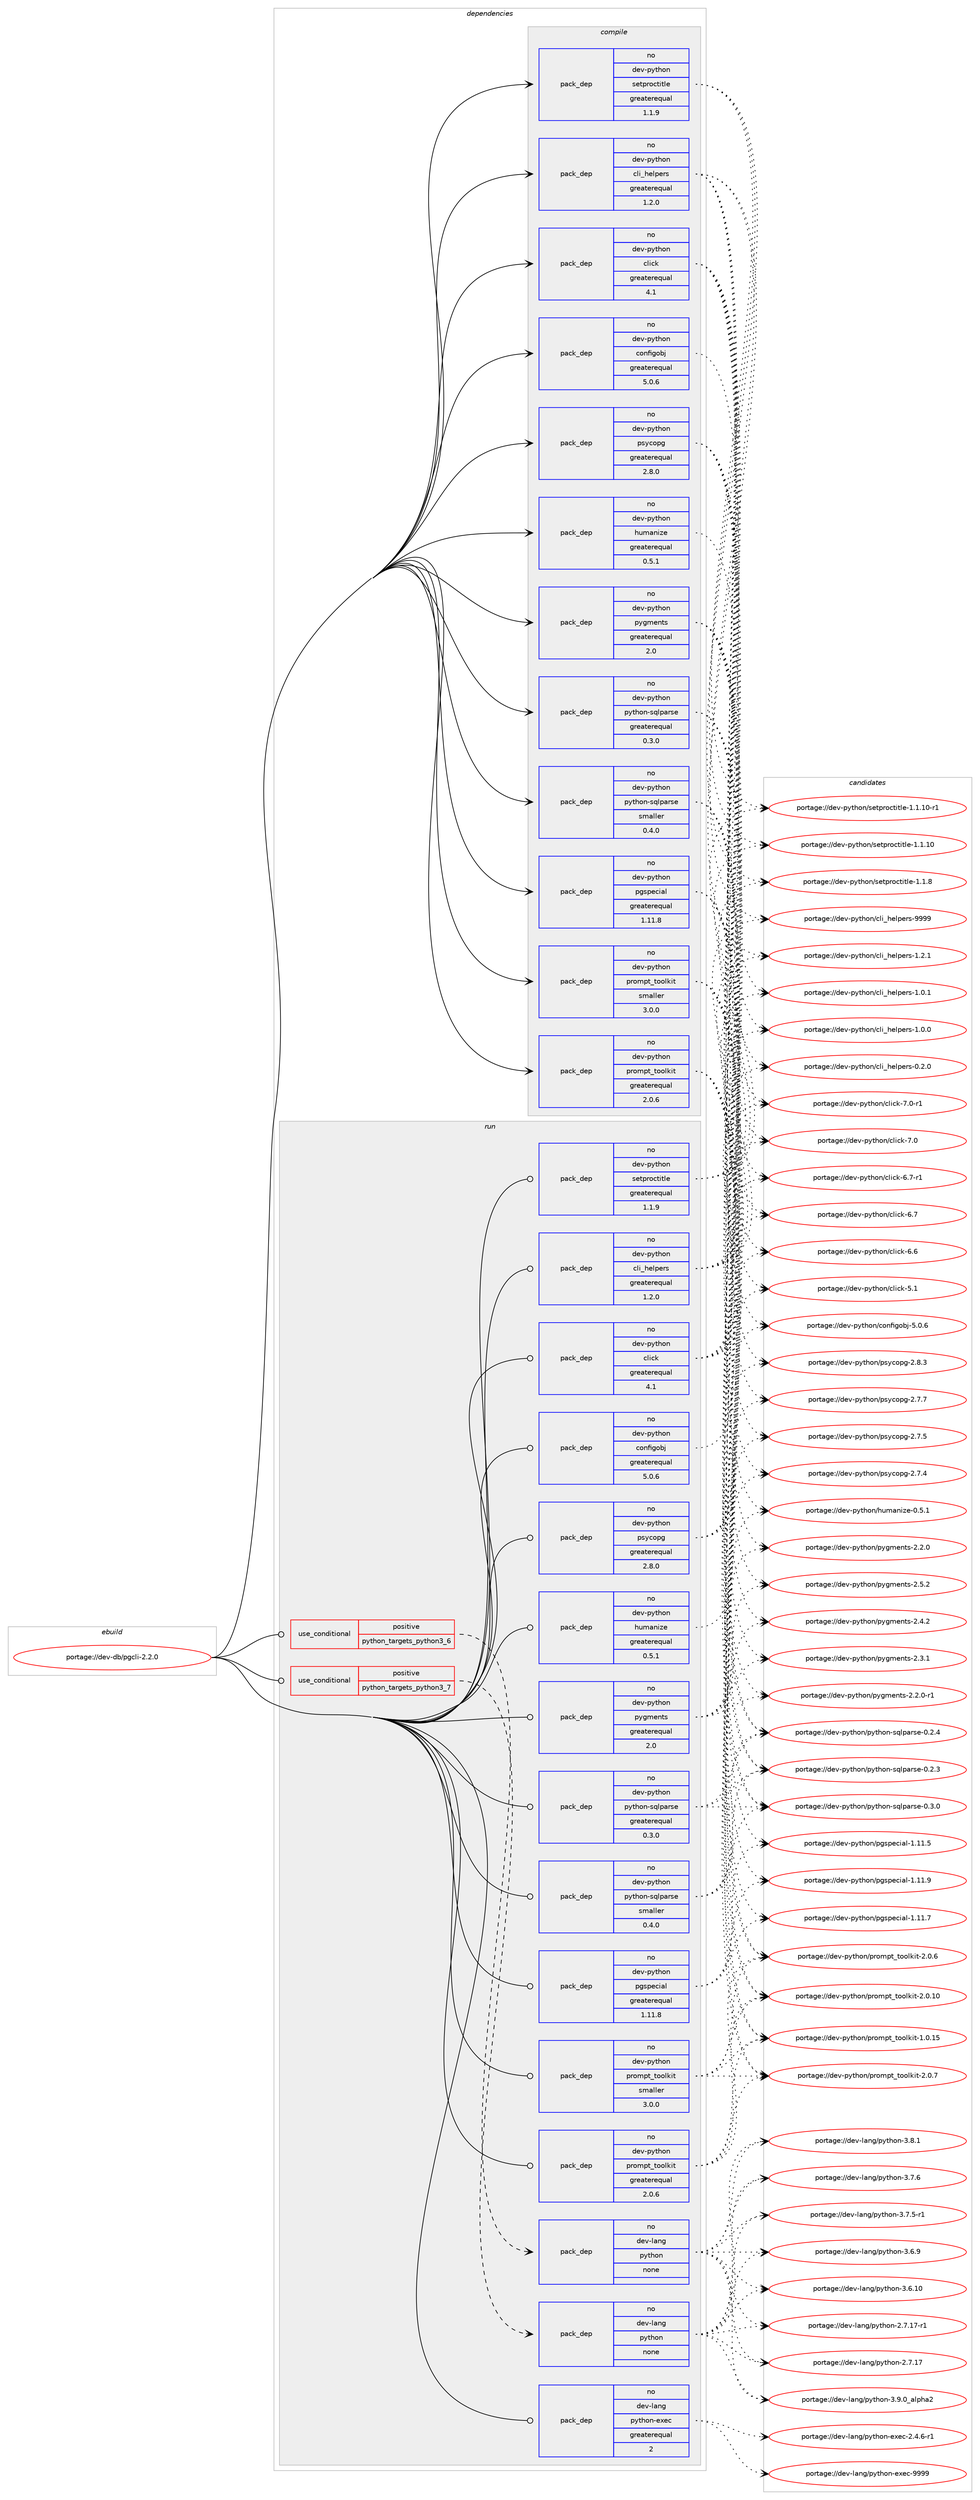 digraph prolog {

# *************
# Graph options
# *************

newrank=true;
concentrate=true;
compound=true;
graph [rankdir=LR,fontname=Helvetica,fontsize=10,ranksep=1.5];#, ranksep=2.5, nodesep=0.2];
edge  [arrowhead=vee];
node  [fontname=Helvetica,fontsize=10];

# **********
# The ebuild
# **********

subgraph cluster_leftcol {
color=gray;
label=<<i>ebuild</i>>;
id [label="portage://dev-db/pgcli-2.2.0", color=red, width=4, href="../dev-db/pgcli-2.2.0.svg"];
}

# ****************
# The dependencies
# ****************

subgraph cluster_midcol {
color=gray;
label=<<i>dependencies</i>>;
subgraph cluster_compile {
fillcolor="#eeeeee";
style=filled;
label=<<i>compile</i>>;
subgraph pack435878 {
dependency580659 [label=<<TABLE BORDER="0" CELLBORDER="1" CELLSPACING="0" CELLPADDING="4" WIDTH="220"><TR><TD ROWSPAN="6" CELLPADDING="30">pack_dep</TD></TR><TR><TD WIDTH="110">no</TD></TR><TR><TD>dev-python</TD></TR><TR><TD>cli_helpers</TD></TR><TR><TD>greaterequal</TD></TR><TR><TD>1.2.0</TD></TR></TABLE>>, shape=none, color=blue];
}
id:e -> dependency580659:w [weight=20,style="solid",arrowhead="vee"];
subgraph pack435879 {
dependency580660 [label=<<TABLE BORDER="0" CELLBORDER="1" CELLSPACING="0" CELLPADDING="4" WIDTH="220"><TR><TD ROWSPAN="6" CELLPADDING="30">pack_dep</TD></TR><TR><TD WIDTH="110">no</TD></TR><TR><TD>dev-python</TD></TR><TR><TD>click</TD></TR><TR><TD>greaterequal</TD></TR><TR><TD>4.1</TD></TR></TABLE>>, shape=none, color=blue];
}
id:e -> dependency580660:w [weight=20,style="solid",arrowhead="vee"];
subgraph pack435880 {
dependency580661 [label=<<TABLE BORDER="0" CELLBORDER="1" CELLSPACING="0" CELLPADDING="4" WIDTH="220"><TR><TD ROWSPAN="6" CELLPADDING="30">pack_dep</TD></TR><TR><TD WIDTH="110">no</TD></TR><TR><TD>dev-python</TD></TR><TR><TD>configobj</TD></TR><TR><TD>greaterequal</TD></TR><TR><TD>5.0.6</TD></TR></TABLE>>, shape=none, color=blue];
}
id:e -> dependency580661:w [weight=20,style="solid",arrowhead="vee"];
subgraph pack435881 {
dependency580662 [label=<<TABLE BORDER="0" CELLBORDER="1" CELLSPACING="0" CELLPADDING="4" WIDTH="220"><TR><TD ROWSPAN="6" CELLPADDING="30">pack_dep</TD></TR><TR><TD WIDTH="110">no</TD></TR><TR><TD>dev-python</TD></TR><TR><TD>humanize</TD></TR><TR><TD>greaterequal</TD></TR><TR><TD>0.5.1</TD></TR></TABLE>>, shape=none, color=blue];
}
id:e -> dependency580662:w [weight=20,style="solid",arrowhead="vee"];
subgraph pack435882 {
dependency580663 [label=<<TABLE BORDER="0" CELLBORDER="1" CELLSPACING="0" CELLPADDING="4" WIDTH="220"><TR><TD ROWSPAN="6" CELLPADDING="30">pack_dep</TD></TR><TR><TD WIDTH="110">no</TD></TR><TR><TD>dev-python</TD></TR><TR><TD>pgspecial</TD></TR><TR><TD>greaterequal</TD></TR><TR><TD>1.11.8</TD></TR></TABLE>>, shape=none, color=blue];
}
id:e -> dependency580663:w [weight=20,style="solid",arrowhead="vee"];
subgraph pack435883 {
dependency580664 [label=<<TABLE BORDER="0" CELLBORDER="1" CELLSPACING="0" CELLPADDING="4" WIDTH="220"><TR><TD ROWSPAN="6" CELLPADDING="30">pack_dep</TD></TR><TR><TD WIDTH="110">no</TD></TR><TR><TD>dev-python</TD></TR><TR><TD>prompt_toolkit</TD></TR><TR><TD>greaterequal</TD></TR><TR><TD>2.0.6</TD></TR></TABLE>>, shape=none, color=blue];
}
id:e -> dependency580664:w [weight=20,style="solid",arrowhead="vee"];
subgraph pack435884 {
dependency580665 [label=<<TABLE BORDER="0" CELLBORDER="1" CELLSPACING="0" CELLPADDING="4" WIDTH="220"><TR><TD ROWSPAN="6" CELLPADDING="30">pack_dep</TD></TR><TR><TD WIDTH="110">no</TD></TR><TR><TD>dev-python</TD></TR><TR><TD>prompt_toolkit</TD></TR><TR><TD>smaller</TD></TR><TR><TD>3.0.0</TD></TR></TABLE>>, shape=none, color=blue];
}
id:e -> dependency580665:w [weight=20,style="solid",arrowhead="vee"];
subgraph pack435885 {
dependency580666 [label=<<TABLE BORDER="0" CELLBORDER="1" CELLSPACING="0" CELLPADDING="4" WIDTH="220"><TR><TD ROWSPAN="6" CELLPADDING="30">pack_dep</TD></TR><TR><TD WIDTH="110">no</TD></TR><TR><TD>dev-python</TD></TR><TR><TD>psycopg</TD></TR><TR><TD>greaterequal</TD></TR><TR><TD>2.8.0</TD></TR></TABLE>>, shape=none, color=blue];
}
id:e -> dependency580666:w [weight=20,style="solid",arrowhead="vee"];
subgraph pack435886 {
dependency580667 [label=<<TABLE BORDER="0" CELLBORDER="1" CELLSPACING="0" CELLPADDING="4" WIDTH="220"><TR><TD ROWSPAN="6" CELLPADDING="30">pack_dep</TD></TR><TR><TD WIDTH="110">no</TD></TR><TR><TD>dev-python</TD></TR><TR><TD>pygments</TD></TR><TR><TD>greaterequal</TD></TR><TR><TD>2.0</TD></TR></TABLE>>, shape=none, color=blue];
}
id:e -> dependency580667:w [weight=20,style="solid",arrowhead="vee"];
subgraph pack435887 {
dependency580668 [label=<<TABLE BORDER="0" CELLBORDER="1" CELLSPACING="0" CELLPADDING="4" WIDTH="220"><TR><TD ROWSPAN="6" CELLPADDING="30">pack_dep</TD></TR><TR><TD WIDTH="110">no</TD></TR><TR><TD>dev-python</TD></TR><TR><TD>python-sqlparse</TD></TR><TR><TD>greaterequal</TD></TR><TR><TD>0.3.0</TD></TR></TABLE>>, shape=none, color=blue];
}
id:e -> dependency580668:w [weight=20,style="solid",arrowhead="vee"];
subgraph pack435888 {
dependency580669 [label=<<TABLE BORDER="0" CELLBORDER="1" CELLSPACING="0" CELLPADDING="4" WIDTH="220"><TR><TD ROWSPAN="6" CELLPADDING="30">pack_dep</TD></TR><TR><TD WIDTH="110">no</TD></TR><TR><TD>dev-python</TD></TR><TR><TD>python-sqlparse</TD></TR><TR><TD>smaller</TD></TR><TR><TD>0.4.0</TD></TR></TABLE>>, shape=none, color=blue];
}
id:e -> dependency580669:w [weight=20,style="solid",arrowhead="vee"];
subgraph pack435889 {
dependency580670 [label=<<TABLE BORDER="0" CELLBORDER="1" CELLSPACING="0" CELLPADDING="4" WIDTH="220"><TR><TD ROWSPAN="6" CELLPADDING="30">pack_dep</TD></TR><TR><TD WIDTH="110">no</TD></TR><TR><TD>dev-python</TD></TR><TR><TD>setproctitle</TD></TR><TR><TD>greaterequal</TD></TR><TR><TD>1.1.9</TD></TR></TABLE>>, shape=none, color=blue];
}
id:e -> dependency580670:w [weight=20,style="solid",arrowhead="vee"];
}
subgraph cluster_compileandrun {
fillcolor="#eeeeee";
style=filled;
label=<<i>compile and run</i>>;
}
subgraph cluster_run {
fillcolor="#eeeeee";
style=filled;
label=<<i>run</i>>;
subgraph cond137568 {
dependency580671 [label=<<TABLE BORDER="0" CELLBORDER="1" CELLSPACING="0" CELLPADDING="4"><TR><TD ROWSPAN="3" CELLPADDING="10">use_conditional</TD></TR><TR><TD>positive</TD></TR><TR><TD>python_targets_python3_6</TD></TR></TABLE>>, shape=none, color=red];
subgraph pack435890 {
dependency580672 [label=<<TABLE BORDER="0" CELLBORDER="1" CELLSPACING="0" CELLPADDING="4" WIDTH="220"><TR><TD ROWSPAN="6" CELLPADDING="30">pack_dep</TD></TR><TR><TD WIDTH="110">no</TD></TR><TR><TD>dev-lang</TD></TR><TR><TD>python</TD></TR><TR><TD>none</TD></TR><TR><TD></TD></TR></TABLE>>, shape=none, color=blue];
}
dependency580671:e -> dependency580672:w [weight=20,style="dashed",arrowhead="vee"];
}
id:e -> dependency580671:w [weight=20,style="solid",arrowhead="odot"];
subgraph cond137569 {
dependency580673 [label=<<TABLE BORDER="0" CELLBORDER="1" CELLSPACING="0" CELLPADDING="4"><TR><TD ROWSPAN="3" CELLPADDING="10">use_conditional</TD></TR><TR><TD>positive</TD></TR><TR><TD>python_targets_python3_7</TD></TR></TABLE>>, shape=none, color=red];
subgraph pack435891 {
dependency580674 [label=<<TABLE BORDER="0" CELLBORDER="1" CELLSPACING="0" CELLPADDING="4" WIDTH="220"><TR><TD ROWSPAN="6" CELLPADDING="30">pack_dep</TD></TR><TR><TD WIDTH="110">no</TD></TR><TR><TD>dev-lang</TD></TR><TR><TD>python</TD></TR><TR><TD>none</TD></TR><TR><TD></TD></TR></TABLE>>, shape=none, color=blue];
}
dependency580673:e -> dependency580674:w [weight=20,style="dashed",arrowhead="vee"];
}
id:e -> dependency580673:w [weight=20,style="solid",arrowhead="odot"];
subgraph pack435892 {
dependency580675 [label=<<TABLE BORDER="0" CELLBORDER="1" CELLSPACING="0" CELLPADDING="4" WIDTH="220"><TR><TD ROWSPAN="6" CELLPADDING="30">pack_dep</TD></TR><TR><TD WIDTH="110">no</TD></TR><TR><TD>dev-lang</TD></TR><TR><TD>python-exec</TD></TR><TR><TD>greaterequal</TD></TR><TR><TD>2</TD></TR></TABLE>>, shape=none, color=blue];
}
id:e -> dependency580675:w [weight=20,style="solid",arrowhead="odot"];
subgraph pack435893 {
dependency580676 [label=<<TABLE BORDER="0" CELLBORDER="1" CELLSPACING="0" CELLPADDING="4" WIDTH="220"><TR><TD ROWSPAN="6" CELLPADDING="30">pack_dep</TD></TR><TR><TD WIDTH="110">no</TD></TR><TR><TD>dev-python</TD></TR><TR><TD>cli_helpers</TD></TR><TR><TD>greaterequal</TD></TR><TR><TD>1.2.0</TD></TR></TABLE>>, shape=none, color=blue];
}
id:e -> dependency580676:w [weight=20,style="solid",arrowhead="odot"];
subgraph pack435894 {
dependency580677 [label=<<TABLE BORDER="0" CELLBORDER="1" CELLSPACING="0" CELLPADDING="4" WIDTH="220"><TR><TD ROWSPAN="6" CELLPADDING="30">pack_dep</TD></TR><TR><TD WIDTH="110">no</TD></TR><TR><TD>dev-python</TD></TR><TR><TD>click</TD></TR><TR><TD>greaterequal</TD></TR><TR><TD>4.1</TD></TR></TABLE>>, shape=none, color=blue];
}
id:e -> dependency580677:w [weight=20,style="solid",arrowhead="odot"];
subgraph pack435895 {
dependency580678 [label=<<TABLE BORDER="0" CELLBORDER="1" CELLSPACING="0" CELLPADDING="4" WIDTH="220"><TR><TD ROWSPAN="6" CELLPADDING="30">pack_dep</TD></TR><TR><TD WIDTH="110">no</TD></TR><TR><TD>dev-python</TD></TR><TR><TD>configobj</TD></TR><TR><TD>greaterequal</TD></TR><TR><TD>5.0.6</TD></TR></TABLE>>, shape=none, color=blue];
}
id:e -> dependency580678:w [weight=20,style="solid",arrowhead="odot"];
subgraph pack435896 {
dependency580679 [label=<<TABLE BORDER="0" CELLBORDER="1" CELLSPACING="0" CELLPADDING="4" WIDTH="220"><TR><TD ROWSPAN="6" CELLPADDING="30">pack_dep</TD></TR><TR><TD WIDTH="110">no</TD></TR><TR><TD>dev-python</TD></TR><TR><TD>humanize</TD></TR><TR><TD>greaterequal</TD></TR><TR><TD>0.5.1</TD></TR></TABLE>>, shape=none, color=blue];
}
id:e -> dependency580679:w [weight=20,style="solid",arrowhead="odot"];
subgraph pack435897 {
dependency580680 [label=<<TABLE BORDER="0" CELLBORDER="1" CELLSPACING="0" CELLPADDING="4" WIDTH="220"><TR><TD ROWSPAN="6" CELLPADDING="30">pack_dep</TD></TR><TR><TD WIDTH="110">no</TD></TR><TR><TD>dev-python</TD></TR><TR><TD>pgspecial</TD></TR><TR><TD>greaterequal</TD></TR><TR><TD>1.11.8</TD></TR></TABLE>>, shape=none, color=blue];
}
id:e -> dependency580680:w [weight=20,style="solid",arrowhead="odot"];
subgraph pack435898 {
dependency580681 [label=<<TABLE BORDER="0" CELLBORDER="1" CELLSPACING="0" CELLPADDING="4" WIDTH="220"><TR><TD ROWSPAN="6" CELLPADDING="30">pack_dep</TD></TR><TR><TD WIDTH="110">no</TD></TR><TR><TD>dev-python</TD></TR><TR><TD>prompt_toolkit</TD></TR><TR><TD>greaterequal</TD></TR><TR><TD>2.0.6</TD></TR></TABLE>>, shape=none, color=blue];
}
id:e -> dependency580681:w [weight=20,style="solid",arrowhead="odot"];
subgraph pack435899 {
dependency580682 [label=<<TABLE BORDER="0" CELLBORDER="1" CELLSPACING="0" CELLPADDING="4" WIDTH="220"><TR><TD ROWSPAN="6" CELLPADDING="30">pack_dep</TD></TR><TR><TD WIDTH="110">no</TD></TR><TR><TD>dev-python</TD></TR><TR><TD>prompt_toolkit</TD></TR><TR><TD>smaller</TD></TR><TR><TD>3.0.0</TD></TR></TABLE>>, shape=none, color=blue];
}
id:e -> dependency580682:w [weight=20,style="solid",arrowhead="odot"];
subgraph pack435900 {
dependency580683 [label=<<TABLE BORDER="0" CELLBORDER="1" CELLSPACING="0" CELLPADDING="4" WIDTH="220"><TR><TD ROWSPAN="6" CELLPADDING="30">pack_dep</TD></TR><TR><TD WIDTH="110">no</TD></TR><TR><TD>dev-python</TD></TR><TR><TD>psycopg</TD></TR><TR><TD>greaterequal</TD></TR><TR><TD>2.8.0</TD></TR></TABLE>>, shape=none, color=blue];
}
id:e -> dependency580683:w [weight=20,style="solid",arrowhead="odot"];
subgraph pack435901 {
dependency580684 [label=<<TABLE BORDER="0" CELLBORDER="1" CELLSPACING="0" CELLPADDING="4" WIDTH="220"><TR><TD ROWSPAN="6" CELLPADDING="30">pack_dep</TD></TR><TR><TD WIDTH="110">no</TD></TR><TR><TD>dev-python</TD></TR><TR><TD>pygments</TD></TR><TR><TD>greaterequal</TD></TR><TR><TD>2.0</TD></TR></TABLE>>, shape=none, color=blue];
}
id:e -> dependency580684:w [weight=20,style="solid",arrowhead="odot"];
subgraph pack435902 {
dependency580685 [label=<<TABLE BORDER="0" CELLBORDER="1" CELLSPACING="0" CELLPADDING="4" WIDTH="220"><TR><TD ROWSPAN="6" CELLPADDING="30">pack_dep</TD></TR><TR><TD WIDTH="110">no</TD></TR><TR><TD>dev-python</TD></TR><TR><TD>python-sqlparse</TD></TR><TR><TD>greaterequal</TD></TR><TR><TD>0.3.0</TD></TR></TABLE>>, shape=none, color=blue];
}
id:e -> dependency580685:w [weight=20,style="solid",arrowhead="odot"];
subgraph pack435903 {
dependency580686 [label=<<TABLE BORDER="0" CELLBORDER="1" CELLSPACING="0" CELLPADDING="4" WIDTH="220"><TR><TD ROWSPAN="6" CELLPADDING="30">pack_dep</TD></TR><TR><TD WIDTH="110">no</TD></TR><TR><TD>dev-python</TD></TR><TR><TD>python-sqlparse</TD></TR><TR><TD>smaller</TD></TR><TR><TD>0.4.0</TD></TR></TABLE>>, shape=none, color=blue];
}
id:e -> dependency580686:w [weight=20,style="solid",arrowhead="odot"];
subgraph pack435904 {
dependency580687 [label=<<TABLE BORDER="0" CELLBORDER="1" CELLSPACING="0" CELLPADDING="4" WIDTH="220"><TR><TD ROWSPAN="6" CELLPADDING="30">pack_dep</TD></TR><TR><TD WIDTH="110">no</TD></TR><TR><TD>dev-python</TD></TR><TR><TD>setproctitle</TD></TR><TR><TD>greaterequal</TD></TR><TR><TD>1.1.9</TD></TR></TABLE>>, shape=none, color=blue];
}
id:e -> dependency580687:w [weight=20,style="solid",arrowhead="odot"];
}
}

# **************
# The candidates
# **************

subgraph cluster_choices {
rank=same;
color=gray;
label=<<i>candidates</i>>;

subgraph choice435878 {
color=black;
nodesep=1;
choice100101118451121211161041111104799108105951041011081121011141154557575757 [label="portage://dev-python/cli_helpers-9999", color=red, width=4,href="../dev-python/cli_helpers-9999.svg"];
choice10010111845112121116104111110479910810595104101108112101114115454946504649 [label="portage://dev-python/cli_helpers-1.2.1", color=red, width=4,href="../dev-python/cli_helpers-1.2.1.svg"];
choice10010111845112121116104111110479910810595104101108112101114115454946484649 [label="portage://dev-python/cli_helpers-1.0.1", color=red, width=4,href="../dev-python/cli_helpers-1.0.1.svg"];
choice10010111845112121116104111110479910810595104101108112101114115454946484648 [label="portage://dev-python/cli_helpers-1.0.0", color=red, width=4,href="../dev-python/cli_helpers-1.0.0.svg"];
choice10010111845112121116104111110479910810595104101108112101114115454846504648 [label="portage://dev-python/cli_helpers-0.2.0", color=red, width=4,href="../dev-python/cli_helpers-0.2.0.svg"];
dependency580659:e -> choice100101118451121211161041111104799108105951041011081121011141154557575757:w [style=dotted,weight="100"];
dependency580659:e -> choice10010111845112121116104111110479910810595104101108112101114115454946504649:w [style=dotted,weight="100"];
dependency580659:e -> choice10010111845112121116104111110479910810595104101108112101114115454946484649:w [style=dotted,weight="100"];
dependency580659:e -> choice10010111845112121116104111110479910810595104101108112101114115454946484648:w [style=dotted,weight="100"];
dependency580659:e -> choice10010111845112121116104111110479910810595104101108112101114115454846504648:w [style=dotted,weight="100"];
}
subgraph choice435879 {
color=black;
nodesep=1;
choice10010111845112121116104111110479910810599107455546484511449 [label="portage://dev-python/click-7.0-r1", color=red, width=4,href="../dev-python/click-7.0-r1.svg"];
choice1001011184511212111610411111047991081059910745554648 [label="portage://dev-python/click-7.0", color=red, width=4,href="../dev-python/click-7.0.svg"];
choice10010111845112121116104111110479910810599107455446554511449 [label="portage://dev-python/click-6.7-r1", color=red, width=4,href="../dev-python/click-6.7-r1.svg"];
choice1001011184511212111610411111047991081059910745544655 [label="portage://dev-python/click-6.7", color=red, width=4,href="../dev-python/click-6.7.svg"];
choice1001011184511212111610411111047991081059910745544654 [label="portage://dev-python/click-6.6", color=red, width=4,href="../dev-python/click-6.6.svg"];
choice1001011184511212111610411111047991081059910745534649 [label="portage://dev-python/click-5.1", color=red, width=4,href="../dev-python/click-5.1.svg"];
dependency580660:e -> choice10010111845112121116104111110479910810599107455546484511449:w [style=dotted,weight="100"];
dependency580660:e -> choice1001011184511212111610411111047991081059910745554648:w [style=dotted,weight="100"];
dependency580660:e -> choice10010111845112121116104111110479910810599107455446554511449:w [style=dotted,weight="100"];
dependency580660:e -> choice1001011184511212111610411111047991081059910745544655:w [style=dotted,weight="100"];
dependency580660:e -> choice1001011184511212111610411111047991081059910745544654:w [style=dotted,weight="100"];
dependency580660:e -> choice1001011184511212111610411111047991081059910745534649:w [style=dotted,weight="100"];
}
subgraph choice435880 {
color=black;
nodesep=1;
choice10010111845112121116104111110479911111010210510311198106455346484654 [label="portage://dev-python/configobj-5.0.6", color=red, width=4,href="../dev-python/configobj-5.0.6.svg"];
dependency580661:e -> choice10010111845112121116104111110479911111010210510311198106455346484654:w [style=dotted,weight="100"];
}
subgraph choice435881 {
color=black;
nodesep=1;
choice100101118451121211161041111104710411710997110105122101454846534649 [label="portage://dev-python/humanize-0.5.1", color=red, width=4,href="../dev-python/humanize-0.5.1.svg"];
dependency580662:e -> choice100101118451121211161041111104710411710997110105122101454846534649:w [style=dotted,weight="100"];
}
subgraph choice435882 {
color=black;
nodesep=1;
choice1001011184511212111610411111047112103115112101991059710845494649494657 [label="portage://dev-python/pgspecial-1.11.9", color=red, width=4,href="../dev-python/pgspecial-1.11.9.svg"];
choice1001011184511212111610411111047112103115112101991059710845494649494655 [label="portage://dev-python/pgspecial-1.11.7", color=red, width=4,href="../dev-python/pgspecial-1.11.7.svg"];
choice1001011184511212111610411111047112103115112101991059710845494649494653 [label="portage://dev-python/pgspecial-1.11.5", color=red, width=4,href="../dev-python/pgspecial-1.11.5.svg"];
dependency580663:e -> choice1001011184511212111610411111047112103115112101991059710845494649494657:w [style=dotted,weight="100"];
dependency580663:e -> choice1001011184511212111610411111047112103115112101991059710845494649494655:w [style=dotted,weight="100"];
dependency580663:e -> choice1001011184511212111610411111047112103115112101991059710845494649494653:w [style=dotted,weight="100"];
}
subgraph choice435883 {
color=black;
nodesep=1;
choice100101118451121211161041111104711211411110911211695116111111108107105116455046484655 [label="portage://dev-python/prompt_toolkit-2.0.7", color=red, width=4,href="../dev-python/prompt_toolkit-2.0.7.svg"];
choice100101118451121211161041111104711211411110911211695116111111108107105116455046484654 [label="portage://dev-python/prompt_toolkit-2.0.6", color=red, width=4,href="../dev-python/prompt_toolkit-2.0.6.svg"];
choice10010111845112121116104111110471121141111091121169511611111110810710511645504648464948 [label="portage://dev-python/prompt_toolkit-2.0.10", color=red, width=4,href="../dev-python/prompt_toolkit-2.0.10.svg"];
choice10010111845112121116104111110471121141111091121169511611111110810710511645494648464953 [label="portage://dev-python/prompt_toolkit-1.0.15", color=red, width=4,href="../dev-python/prompt_toolkit-1.0.15.svg"];
dependency580664:e -> choice100101118451121211161041111104711211411110911211695116111111108107105116455046484655:w [style=dotted,weight="100"];
dependency580664:e -> choice100101118451121211161041111104711211411110911211695116111111108107105116455046484654:w [style=dotted,weight="100"];
dependency580664:e -> choice10010111845112121116104111110471121141111091121169511611111110810710511645504648464948:w [style=dotted,weight="100"];
dependency580664:e -> choice10010111845112121116104111110471121141111091121169511611111110810710511645494648464953:w [style=dotted,weight="100"];
}
subgraph choice435884 {
color=black;
nodesep=1;
choice100101118451121211161041111104711211411110911211695116111111108107105116455046484655 [label="portage://dev-python/prompt_toolkit-2.0.7", color=red, width=4,href="../dev-python/prompt_toolkit-2.0.7.svg"];
choice100101118451121211161041111104711211411110911211695116111111108107105116455046484654 [label="portage://dev-python/prompt_toolkit-2.0.6", color=red, width=4,href="../dev-python/prompt_toolkit-2.0.6.svg"];
choice10010111845112121116104111110471121141111091121169511611111110810710511645504648464948 [label="portage://dev-python/prompt_toolkit-2.0.10", color=red, width=4,href="../dev-python/prompt_toolkit-2.0.10.svg"];
choice10010111845112121116104111110471121141111091121169511611111110810710511645494648464953 [label="portage://dev-python/prompt_toolkit-1.0.15", color=red, width=4,href="../dev-python/prompt_toolkit-1.0.15.svg"];
dependency580665:e -> choice100101118451121211161041111104711211411110911211695116111111108107105116455046484655:w [style=dotted,weight="100"];
dependency580665:e -> choice100101118451121211161041111104711211411110911211695116111111108107105116455046484654:w [style=dotted,weight="100"];
dependency580665:e -> choice10010111845112121116104111110471121141111091121169511611111110810710511645504648464948:w [style=dotted,weight="100"];
dependency580665:e -> choice10010111845112121116104111110471121141111091121169511611111110810710511645494648464953:w [style=dotted,weight="100"];
}
subgraph choice435885 {
color=black;
nodesep=1;
choice100101118451121211161041111104711211512199111112103455046564651 [label="portage://dev-python/psycopg-2.8.3", color=red, width=4,href="../dev-python/psycopg-2.8.3.svg"];
choice100101118451121211161041111104711211512199111112103455046554655 [label="portage://dev-python/psycopg-2.7.7", color=red, width=4,href="../dev-python/psycopg-2.7.7.svg"];
choice100101118451121211161041111104711211512199111112103455046554653 [label="portage://dev-python/psycopg-2.7.5", color=red, width=4,href="../dev-python/psycopg-2.7.5.svg"];
choice100101118451121211161041111104711211512199111112103455046554652 [label="portage://dev-python/psycopg-2.7.4", color=red, width=4,href="../dev-python/psycopg-2.7.4.svg"];
dependency580666:e -> choice100101118451121211161041111104711211512199111112103455046564651:w [style=dotted,weight="100"];
dependency580666:e -> choice100101118451121211161041111104711211512199111112103455046554655:w [style=dotted,weight="100"];
dependency580666:e -> choice100101118451121211161041111104711211512199111112103455046554653:w [style=dotted,weight="100"];
dependency580666:e -> choice100101118451121211161041111104711211512199111112103455046554652:w [style=dotted,weight="100"];
}
subgraph choice435886 {
color=black;
nodesep=1;
choice1001011184511212111610411111047112121103109101110116115455046534650 [label="portage://dev-python/pygments-2.5.2", color=red, width=4,href="../dev-python/pygments-2.5.2.svg"];
choice1001011184511212111610411111047112121103109101110116115455046524650 [label="portage://dev-python/pygments-2.4.2", color=red, width=4,href="../dev-python/pygments-2.4.2.svg"];
choice1001011184511212111610411111047112121103109101110116115455046514649 [label="portage://dev-python/pygments-2.3.1", color=red, width=4,href="../dev-python/pygments-2.3.1.svg"];
choice10010111845112121116104111110471121211031091011101161154550465046484511449 [label="portage://dev-python/pygments-2.2.0-r1", color=red, width=4,href="../dev-python/pygments-2.2.0-r1.svg"];
choice1001011184511212111610411111047112121103109101110116115455046504648 [label="portage://dev-python/pygments-2.2.0", color=red, width=4,href="../dev-python/pygments-2.2.0.svg"];
dependency580667:e -> choice1001011184511212111610411111047112121103109101110116115455046534650:w [style=dotted,weight="100"];
dependency580667:e -> choice1001011184511212111610411111047112121103109101110116115455046524650:w [style=dotted,weight="100"];
dependency580667:e -> choice1001011184511212111610411111047112121103109101110116115455046514649:w [style=dotted,weight="100"];
dependency580667:e -> choice10010111845112121116104111110471121211031091011101161154550465046484511449:w [style=dotted,weight="100"];
dependency580667:e -> choice1001011184511212111610411111047112121103109101110116115455046504648:w [style=dotted,weight="100"];
}
subgraph choice435887 {
color=black;
nodesep=1;
choice10010111845112121116104111110471121211161041111104511511310811297114115101454846514648 [label="portage://dev-python/python-sqlparse-0.3.0", color=red, width=4,href="../dev-python/python-sqlparse-0.3.0.svg"];
choice10010111845112121116104111110471121211161041111104511511310811297114115101454846504652 [label="portage://dev-python/python-sqlparse-0.2.4", color=red, width=4,href="../dev-python/python-sqlparse-0.2.4.svg"];
choice10010111845112121116104111110471121211161041111104511511310811297114115101454846504651 [label="portage://dev-python/python-sqlparse-0.2.3", color=red, width=4,href="../dev-python/python-sqlparse-0.2.3.svg"];
dependency580668:e -> choice10010111845112121116104111110471121211161041111104511511310811297114115101454846514648:w [style=dotted,weight="100"];
dependency580668:e -> choice10010111845112121116104111110471121211161041111104511511310811297114115101454846504652:w [style=dotted,weight="100"];
dependency580668:e -> choice10010111845112121116104111110471121211161041111104511511310811297114115101454846504651:w [style=dotted,weight="100"];
}
subgraph choice435888 {
color=black;
nodesep=1;
choice10010111845112121116104111110471121211161041111104511511310811297114115101454846514648 [label="portage://dev-python/python-sqlparse-0.3.0", color=red, width=4,href="../dev-python/python-sqlparse-0.3.0.svg"];
choice10010111845112121116104111110471121211161041111104511511310811297114115101454846504652 [label="portage://dev-python/python-sqlparse-0.2.4", color=red, width=4,href="../dev-python/python-sqlparse-0.2.4.svg"];
choice10010111845112121116104111110471121211161041111104511511310811297114115101454846504651 [label="portage://dev-python/python-sqlparse-0.2.3", color=red, width=4,href="../dev-python/python-sqlparse-0.2.3.svg"];
dependency580669:e -> choice10010111845112121116104111110471121211161041111104511511310811297114115101454846514648:w [style=dotted,weight="100"];
dependency580669:e -> choice10010111845112121116104111110471121211161041111104511511310811297114115101454846504652:w [style=dotted,weight="100"];
dependency580669:e -> choice10010111845112121116104111110471121211161041111104511511310811297114115101454846504651:w [style=dotted,weight="100"];
}
subgraph choice435889 {
color=black;
nodesep=1;
choice100101118451121211161041111104711510111611211411199116105116108101454946494656 [label="portage://dev-python/setproctitle-1.1.8", color=red, width=4,href="../dev-python/setproctitle-1.1.8.svg"];
choice100101118451121211161041111104711510111611211411199116105116108101454946494649484511449 [label="portage://dev-python/setproctitle-1.1.10-r1", color=red, width=4,href="../dev-python/setproctitle-1.1.10-r1.svg"];
choice10010111845112121116104111110471151011161121141119911610511610810145494649464948 [label="portage://dev-python/setproctitle-1.1.10", color=red, width=4,href="../dev-python/setproctitle-1.1.10.svg"];
dependency580670:e -> choice100101118451121211161041111104711510111611211411199116105116108101454946494656:w [style=dotted,weight="100"];
dependency580670:e -> choice100101118451121211161041111104711510111611211411199116105116108101454946494649484511449:w [style=dotted,weight="100"];
dependency580670:e -> choice10010111845112121116104111110471151011161121141119911610511610810145494649464948:w [style=dotted,weight="100"];
}
subgraph choice435890 {
color=black;
nodesep=1;
choice10010111845108971101034711212111610411111045514657464895971081121049750 [label="portage://dev-lang/python-3.9.0_alpha2", color=red, width=4,href="../dev-lang/python-3.9.0_alpha2.svg"];
choice100101118451089711010347112121116104111110455146564649 [label="portage://dev-lang/python-3.8.1", color=red, width=4,href="../dev-lang/python-3.8.1.svg"];
choice100101118451089711010347112121116104111110455146554654 [label="portage://dev-lang/python-3.7.6", color=red, width=4,href="../dev-lang/python-3.7.6.svg"];
choice1001011184510897110103471121211161041111104551465546534511449 [label="portage://dev-lang/python-3.7.5-r1", color=red, width=4,href="../dev-lang/python-3.7.5-r1.svg"];
choice100101118451089711010347112121116104111110455146544657 [label="portage://dev-lang/python-3.6.9", color=red, width=4,href="../dev-lang/python-3.6.9.svg"];
choice10010111845108971101034711212111610411111045514654464948 [label="portage://dev-lang/python-3.6.10", color=red, width=4,href="../dev-lang/python-3.6.10.svg"];
choice100101118451089711010347112121116104111110455046554649554511449 [label="portage://dev-lang/python-2.7.17-r1", color=red, width=4,href="../dev-lang/python-2.7.17-r1.svg"];
choice10010111845108971101034711212111610411111045504655464955 [label="portage://dev-lang/python-2.7.17", color=red, width=4,href="../dev-lang/python-2.7.17.svg"];
dependency580672:e -> choice10010111845108971101034711212111610411111045514657464895971081121049750:w [style=dotted,weight="100"];
dependency580672:e -> choice100101118451089711010347112121116104111110455146564649:w [style=dotted,weight="100"];
dependency580672:e -> choice100101118451089711010347112121116104111110455146554654:w [style=dotted,weight="100"];
dependency580672:e -> choice1001011184510897110103471121211161041111104551465546534511449:w [style=dotted,weight="100"];
dependency580672:e -> choice100101118451089711010347112121116104111110455146544657:w [style=dotted,weight="100"];
dependency580672:e -> choice10010111845108971101034711212111610411111045514654464948:w [style=dotted,weight="100"];
dependency580672:e -> choice100101118451089711010347112121116104111110455046554649554511449:w [style=dotted,weight="100"];
dependency580672:e -> choice10010111845108971101034711212111610411111045504655464955:w [style=dotted,weight="100"];
}
subgraph choice435891 {
color=black;
nodesep=1;
choice10010111845108971101034711212111610411111045514657464895971081121049750 [label="portage://dev-lang/python-3.9.0_alpha2", color=red, width=4,href="../dev-lang/python-3.9.0_alpha2.svg"];
choice100101118451089711010347112121116104111110455146564649 [label="portage://dev-lang/python-3.8.1", color=red, width=4,href="../dev-lang/python-3.8.1.svg"];
choice100101118451089711010347112121116104111110455146554654 [label="portage://dev-lang/python-3.7.6", color=red, width=4,href="../dev-lang/python-3.7.6.svg"];
choice1001011184510897110103471121211161041111104551465546534511449 [label="portage://dev-lang/python-3.7.5-r1", color=red, width=4,href="../dev-lang/python-3.7.5-r1.svg"];
choice100101118451089711010347112121116104111110455146544657 [label="portage://dev-lang/python-3.6.9", color=red, width=4,href="../dev-lang/python-3.6.9.svg"];
choice10010111845108971101034711212111610411111045514654464948 [label="portage://dev-lang/python-3.6.10", color=red, width=4,href="../dev-lang/python-3.6.10.svg"];
choice100101118451089711010347112121116104111110455046554649554511449 [label="portage://dev-lang/python-2.7.17-r1", color=red, width=4,href="../dev-lang/python-2.7.17-r1.svg"];
choice10010111845108971101034711212111610411111045504655464955 [label="portage://dev-lang/python-2.7.17", color=red, width=4,href="../dev-lang/python-2.7.17.svg"];
dependency580674:e -> choice10010111845108971101034711212111610411111045514657464895971081121049750:w [style=dotted,weight="100"];
dependency580674:e -> choice100101118451089711010347112121116104111110455146564649:w [style=dotted,weight="100"];
dependency580674:e -> choice100101118451089711010347112121116104111110455146554654:w [style=dotted,weight="100"];
dependency580674:e -> choice1001011184510897110103471121211161041111104551465546534511449:w [style=dotted,weight="100"];
dependency580674:e -> choice100101118451089711010347112121116104111110455146544657:w [style=dotted,weight="100"];
dependency580674:e -> choice10010111845108971101034711212111610411111045514654464948:w [style=dotted,weight="100"];
dependency580674:e -> choice100101118451089711010347112121116104111110455046554649554511449:w [style=dotted,weight="100"];
dependency580674:e -> choice10010111845108971101034711212111610411111045504655464955:w [style=dotted,weight="100"];
}
subgraph choice435892 {
color=black;
nodesep=1;
choice10010111845108971101034711212111610411111045101120101994557575757 [label="portage://dev-lang/python-exec-9999", color=red, width=4,href="../dev-lang/python-exec-9999.svg"];
choice10010111845108971101034711212111610411111045101120101994550465246544511449 [label="portage://dev-lang/python-exec-2.4.6-r1", color=red, width=4,href="../dev-lang/python-exec-2.4.6-r1.svg"];
dependency580675:e -> choice10010111845108971101034711212111610411111045101120101994557575757:w [style=dotted,weight="100"];
dependency580675:e -> choice10010111845108971101034711212111610411111045101120101994550465246544511449:w [style=dotted,weight="100"];
}
subgraph choice435893 {
color=black;
nodesep=1;
choice100101118451121211161041111104799108105951041011081121011141154557575757 [label="portage://dev-python/cli_helpers-9999", color=red, width=4,href="../dev-python/cli_helpers-9999.svg"];
choice10010111845112121116104111110479910810595104101108112101114115454946504649 [label="portage://dev-python/cli_helpers-1.2.1", color=red, width=4,href="../dev-python/cli_helpers-1.2.1.svg"];
choice10010111845112121116104111110479910810595104101108112101114115454946484649 [label="portage://dev-python/cli_helpers-1.0.1", color=red, width=4,href="../dev-python/cli_helpers-1.0.1.svg"];
choice10010111845112121116104111110479910810595104101108112101114115454946484648 [label="portage://dev-python/cli_helpers-1.0.0", color=red, width=4,href="../dev-python/cli_helpers-1.0.0.svg"];
choice10010111845112121116104111110479910810595104101108112101114115454846504648 [label="portage://dev-python/cli_helpers-0.2.0", color=red, width=4,href="../dev-python/cli_helpers-0.2.0.svg"];
dependency580676:e -> choice100101118451121211161041111104799108105951041011081121011141154557575757:w [style=dotted,weight="100"];
dependency580676:e -> choice10010111845112121116104111110479910810595104101108112101114115454946504649:w [style=dotted,weight="100"];
dependency580676:e -> choice10010111845112121116104111110479910810595104101108112101114115454946484649:w [style=dotted,weight="100"];
dependency580676:e -> choice10010111845112121116104111110479910810595104101108112101114115454946484648:w [style=dotted,weight="100"];
dependency580676:e -> choice10010111845112121116104111110479910810595104101108112101114115454846504648:w [style=dotted,weight="100"];
}
subgraph choice435894 {
color=black;
nodesep=1;
choice10010111845112121116104111110479910810599107455546484511449 [label="portage://dev-python/click-7.0-r1", color=red, width=4,href="../dev-python/click-7.0-r1.svg"];
choice1001011184511212111610411111047991081059910745554648 [label="portage://dev-python/click-7.0", color=red, width=4,href="../dev-python/click-7.0.svg"];
choice10010111845112121116104111110479910810599107455446554511449 [label="portage://dev-python/click-6.7-r1", color=red, width=4,href="../dev-python/click-6.7-r1.svg"];
choice1001011184511212111610411111047991081059910745544655 [label="portage://dev-python/click-6.7", color=red, width=4,href="../dev-python/click-6.7.svg"];
choice1001011184511212111610411111047991081059910745544654 [label="portage://dev-python/click-6.6", color=red, width=4,href="../dev-python/click-6.6.svg"];
choice1001011184511212111610411111047991081059910745534649 [label="portage://dev-python/click-5.1", color=red, width=4,href="../dev-python/click-5.1.svg"];
dependency580677:e -> choice10010111845112121116104111110479910810599107455546484511449:w [style=dotted,weight="100"];
dependency580677:e -> choice1001011184511212111610411111047991081059910745554648:w [style=dotted,weight="100"];
dependency580677:e -> choice10010111845112121116104111110479910810599107455446554511449:w [style=dotted,weight="100"];
dependency580677:e -> choice1001011184511212111610411111047991081059910745544655:w [style=dotted,weight="100"];
dependency580677:e -> choice1001011184511212111610411111047991081059910745544654:w [style=dotted,weight="100"];
dependency580677:e -> choice1001011184511212111610411111047991081059910745534649:w [style=dotted,weight="100"];
}
subgraph choice435895 {
color=black;
nodesep=1;
choice10010111845112121116104111110479911111010210510311198106455346484654 [label="portage://dev-python/configobj-5.0.6", color=red, width=4,href="../dev-python/configobj-5.0.6.svg"];
dependency580678:e -> choice10010111845112121116104111110479911111010210510311198106455346484654:w [style=dotted,weight="100"];
}
subgraph choice435896 {
color=black;
nodesep=1;
choice100101118451121211161041111104710411710997110105122101454846534649 [label="portage://dev-python/humanize-0.5.1", color=red, width=4,href="../dev-python/humanize-0.5.1.svg"];
dependency580679:e -> choice100101118451121211161041111104710411710997110105122101454846534649:w [style=dotted,weight="100"];
}
subgraph choice435897 {
color=black;
nodesep=1;
choice1001011184511212111610411111047112103115112101991059710845494649494657 [label="portage://dev-python/pgspecial-1.11.9", color=red, width=4,href="../dev-python/pgspecial-1.11.9.svg"];
choice1001011184511212111610411111047112103115112101991059710845494649494655 [label="portage://dev-python/pgspecial-1.11.7", color=red, width=4,href="../dev-python/pgspecial-1.11.7.svg"];
choice1001011184511212111610411111047112103115112101991059710845494649494653 [label="portage://dev-python/pgspecial-1.11.5", color=red, width=4,href="../dev-python/pgspecial-1.11.5.svg"];
dependency580680:e -> choice1001011184511212111610411111047112103115112101991059710845494649494657:w [style=dotted,weight="100"];
dependency580680:e -> choice1001011184511212111610411111047112103115112101991059710845494649494655:w [style=dotted,weight="100"];
dependency580680:e -> choice1001011184511212111610411111047112103115112101991059710845494649494653:w [style=dotted,weight="100"];
}
subgraph choice435898 {
color=black;
nodesep=1;
choice100101118451121211161041111104711211411110911211695116111111108107105116455046484655 [label="portage://dev-python/prompt_toolkit-2.0.7", color=red, width=4,href="../dev-python/prompt_toolkit-2.0.7.svg"];
choice100101118451121211161041111104711211411110911211695116111111108107105116455046484654 [label="portage://dev-python/prompt_toolkit-2.0.6", color=red, width=4,href="../dev-python/prompt_toolkit-2.0.6.svg"];
choice10010111845112121116104111110471121141111091121169511611111110810710511645504648464948 [label="portage://dev-python/prompt_toolkit-2.0.10", color=red, width=4,href="../dev-python/prompt_toolkit-2.0.10.svg"];
choice10010111845112121116104111110471121141111091121169511611111110810710511645494648464953 [label="portage://dev-python/prompt_toolkit-1.0.15", color=red, width=4,href="../dev-python/prompt_toolkit-1.0.15.svg"];
dependency580681:e -> choice100101118451121211161041111104711211411110911211695116111111108107105116455046484655:w [style=dotted,weight="100"];
dependency580681:e -> choice100101118451121211161041111104711211411110911211695116111111108107105116455046484654:w [style=dotted,weight="100"];
dependency580681:e -> choice10010111845112121116104111110471121141111091121169511611111110810710511645504648464948:w [style=dotted,weight="100"];
dependency580681:e -> choice10010111845112121116104111110471121141111091121169511611111110810710511645494648464953:w [style=dotted,weight="100"];
}
subgraph choice435899 {
color=black;
nodesep=1;
choice100101118451121211161041111104711211411110911211695116111111108107105116455046484655 [label="portage://dev-python/prompt_toolkit-2.0.7", color=red, width=4,href="../dev-python/prompt_toolkit-2.0.7.svg"];
choice100101118451121211161041111104711211411110911211695116111111108107105116455046484654 [label="portage://dev-python/prompt_toolkit-2.0.6", color=red, width=4,href="../dev-python/prompt_toolkit-2.0.6.svg"];
choice10010111845112121116104111110471121141111091121169511611111110810710511645504648464948 [label="portage://dev-python/prompt_toolkit-2.0.10", color=red, width=4,href="../dev-python/prompt_toolkit-2.0.10.svg"];
choice10010111845112121116104111110471121141111091121169511611111110810710511645494648464953 [label="portage://dev-python/prompt_toolkit-1.0.15", color=red, width=4,href="../dev-python/prompt_toolkit-1.0.15.svg"];
dependency580682:e -> choice100101118451121211161041111104711211411110911211695116111111108107105116455046484655:w [style=dotted,weight="100"];
dependency580682:e -> choice100101118451121211161041111104711211411110911211695116111111108107105116455046484654:w [style=dotted,weight="100"];
dependency580682:e -> choice10010111845112121116104111110471121141111091121169511611111110810710511645504648464948:w [style=dotted,weight="100"];
dependency580682:e -> choice10010111845112121116104111110471121141111091121169511611111110810710511645494648464953:w [style=dotted,weight="100"];
}
subgraph choice435900 {
color=black;
nodesep=1;
choice100101118451121211161041111104711211512199111112103455046564651 [label="portage://dev-python/psycopg-2.8.3", color=red, width=4,href="../dev-python/psycopg-2.8.3.svg"];
choice100101118451121211161041111104711211512199111112103455046554655 [label="portage://dev-python/psycopg-2.7.7", color=red, width=4,href="../dev-python/psycopg-2.7.7.svg"];
choice100101118451121211161041111104711211512199111112103455046554653 [label="portage://dev-python/psycopg-2.7.5", color=red, width=4,href="../dev-python/psycopg-2.7.5.svg"];
choice100101118451121211161041111104711211512199111112103455046554652 [label="portage://dev-python/psycopg-2.7.4", color=red, width=4,href="../dev-python/psycopg-2.7.4.svg"];
dependency580683:e -> choice100101118451121211161041111104711211512199111112103455046564651:w [style=dotted,weight="100"];
dependency580683:e -> choice100101118451121211161041111104711211512199111112103455046554655:w [style=dotted,weight="100"];
dependency580683:e -> choice100101118451121211161041111104711211512199111112103455046554653:w [style=dotted,weight="100"];
dependency580683:e -> choice100101118451121211161041111104711211512199111112103455046554652:w [style=dotted,weight="100"];
}
subgraph choice435901 {
color=black;
nodesep=1;
choice1001011184511212111610411111047112121103109101110116115455046534650 [label="portage://dev-python/pygments-2.5.2", color=red, width=4,href="../dev-python/pygments-2.5.2.svg"];
choice1001011184511212111610411111047112121103109101110116115455046524650 [label="portage://dev-python/pygments-2.4.2", color=red, width=4,href="../dev-python/pygments-2.4.2.svg"];
choice1001011184511212111610411111047112121103109101110116115455046514649 [label="portage://dev-python/pygments-2.3.1", color=red, width=4,href="../dev-python/pygments-2.3.1.svg"];
choice10010111845112121116104111110471121211031091011101161154550465046484511449 [label="portage://dev-python/pygments-2.2.0-r1", color=red, width=4,href="../dev-python/pygments-2.2.0-r1.svg"];
choice1001011184511212111610411111047112121103109101110116115455046504648 [label="portage://dev-python/pygments-2.2.0", color=red, width=4,href="../dev-python/pygments-2.2.0.svg"];
dependency580684:e -> choice1001011184511212111610411111047112121103109101110116115455046534650:w [style=dotted,weight="100"];
dependency580684:e -> choice1001011184511212111610411111047112121103109101110116115455046524650:w [style=dotted,weight="100"];
dependency580684:e -> choice1001011184511212111610411111047112121103109101110116115455046514649:w [style=dotted,weight="100"];
dependency580684:e -> choice10010111845112121116104111110471121211031091011101161154550465046484511449:w [style=dotted,weight="100"];
dependency580684:e -> choice1001011184511212111610411111047112121103109101110116115455046504648:w [style=dotted,weight="100"];
}
subgraph choice435902 {
color=black;
nodesep=1;
choice10010111845112121116104111110471121211161041111104511511310811297114115101454846514648 [label="portage://dev-python/python-sqlparse-0.3.0", color=red, width=4,href="../dev-python/python-sqlparse-0.3.0.svg"];
choice10010111845112121116104111110471121211161041111104511511310811297114115101454846504652 [label="portage://dev-python/python-sqlparse-0.2.4", color=red, width=4,href="../dev-python/python-sqlparse-0.2.4.svg"];
choice10010111845112121116104111110471121211161041111104511511310811297114115101454846504651 [label="portage://dev-python/python-sqlparse-0.2.3", color=red, width=4,href="../dev-python/python-sqlparse-0.2.3.svg"];
dependency580685:e -> choice10010111845112121116104111110471121211161041111104511511310811297114115101454846514648:w [style=dotted,weight="100"];
dependency580685:e -> choice10010111845112121116104111110471121211161041111104511511310811297114115101454846504652:w [style=dotted,weight="100"];
dependency580685:e -> choice10010111845112121116104111110471121211161041111104511511310811297114115101454846504651:w [style=dotted,weight="100"];
}
subgraph choice435903 {
color=black;
nodesep=1;
choice10010111845112121116104111110471121211161041111104511511310811297114115101454846514648 [label="portage://dev-python/python-sqlparse-0.3.0", color=red, width=4,href="../dev-python/python-sqlparse-0.3.0.svg"];
choice10010111845112121116104111110471121211161041111104511511310811297114115101454846504652 [label="portage://dev-python/python-sqlparse-0.2.4", color=red, width=4,href="../dev-python/python-sqlparse-0.2.4.svg"];
choice10010111845112121116104111110471121211161041111104511511310811297114115101454846504651 [label="portage://dev-python/python-sqlparse-0.2.3", color=red, width=4,href="../dev-python/python-sqlparse-0.2.3.svg"];
dependency580686:e -> choice10010111845112121116104111110471121211161041111104511511310811297114115101454846514648:w [style=dotted,weight="100"];
dependency580686:e -> choice10010111845112121116104111110471121211161041111104511511310811297114115101454846504652:w [style=dotted,weight="100"];
dependency580686:e -> choice10010111845112121116104111110471121211161041111104511511310811297114115101454846504651:w [style=dotted,weight="100"];
}
subgraph choice435904 {
color=black;
nodesep=1;
choice100101118451121211161041111104711510111611211411199116105116108101454946494656 [label="portage://dev-python/setproctitle-1.1.8", color=red, width=4,href="../dev-python/setproctitle-1.1.8.svg"];
choice100101118451121211161041111104711510111611211411199116105116108101454946494649484511449 [label="portage://dev-python/setproctitle-1.1.10-r1", color=red, width=4,href="../dev-python/setproctitle-1.1.10-r1.svg"];
choice10010111845112121116104111110471151011161121141119911610511610810145494649464948 [label="portage://dev-python/setproctitle-1.1.10", color=red, width=4,href="../dev-python/setproctitle-1.1.10.svg"];
dependency580687:e -> choice100101118451121211161041111104711510111611211411199116105116108101454946494656:w [style=dotted,weight="100"];
dependency580687:e -> choice100101118451121211161041111104711510111611211411199116105116108101454946494649484511449:w [style=dotted,weight="100"];
dependency580687:e -> choice10010111845112121116104111110471151011161121141119911610511610810145494649464948:w [style=dotted,weight="100"];
}
}

}

